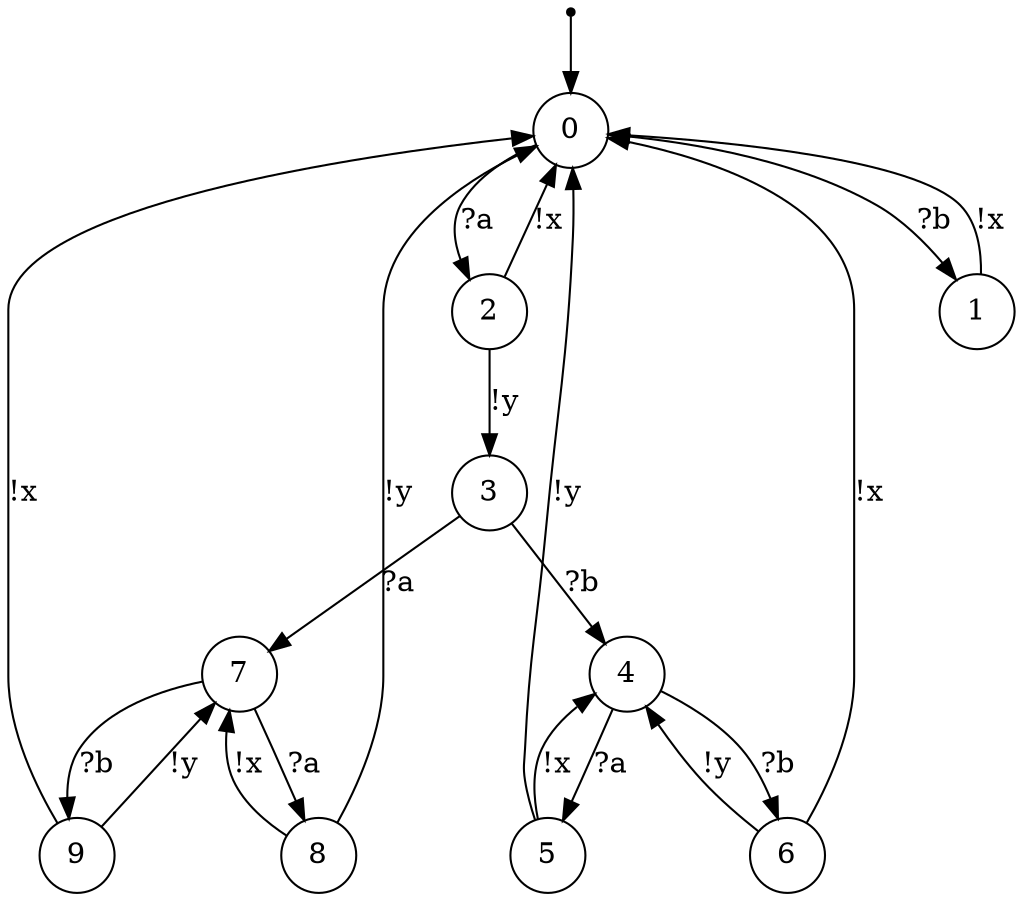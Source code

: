 digraph {
 node [shape=point] ENTRY
 node [shape=circle]
 ENTRY -> 0
0 -> 2 [label="?a"]
2 -> 3 [label="!y"]
3 -> 7 [label="?a"]
7 -> 9 [label="?b"]
9 -> 0 [label="!x"]
9 -> 7 [label="!y"]
7 -> 8 [label="?a"]
8 -> 0 [label="!y"]
8 -> 7 [label="!x"]
3 -> 4 [label="?b"]
4 -> 6 [label="?b"]
6 -> 0 [label="!x"]
6 -> 4 [label="!y"]
4 -> 5 [label="?a"]
5 -> 0 [label="!y"]
5 -> 4 [label="!x"]
2 -> 0 [label="!x"]
0 -> 1 [label="?b"]
1 -> 0 [label="!x"]
}
